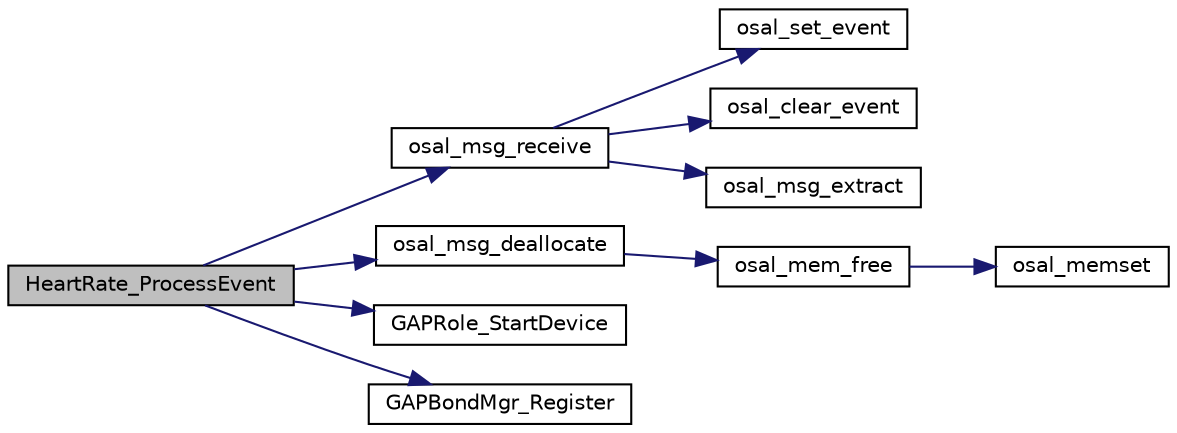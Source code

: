 digraph "HeartRate_ProcessEvent"
{
  edge [fontname="Helvetica",fontsize="10",labelfontname="Helvetica",labelfontsize="10"];
  node [fontname="Helvetica",fontsize="10",shape=record];
  rankdir="LR";
  Node1 [label="HeartRate_ProcessEvent",height=0.2,width=0.4,color="black", fillcolor="grey75", style="filled" fontcolor="black"];
  Node1 -> Node2 [color="midnightblue",fontsize="10",style="solid",fontname="Helvetica"];
  Node2 [label="osal_msg_receive",height=0.2,width=0.4,color="black", fillcolor="white", style="filled",URL="$_o_s_a_l_8c.html#a34936edcc99cd896c28aa0f0b3a91313"];
  Node2 -> Node3 [color="midnightblue",fontsize="10",style="solid",fontname="Helvetica"];
  Node3 [label="osal_set_event",height=0.2,width=0.4,color="black", fillcolor="white", style="filled",URL="$_o_s_a_l_8c.html#a67e62da8a1085ffe8f6a06c88736666a"];
  Node2 -> Node4 [color="midnightblue",fontsize="10",style="solid",fontname="Helvetica"];
  Node4 [label="osal_clear_event",height=0.2,width=0.4,color="black", fillcolor="white", style="filled",URL="$_o_s_a_l_8c.html#a5c6610c6d28ec216738ad85007becda7"];
  Node2 -> Node5 [color="midnightblue",fontsize="10",style="solid",fontname="Helvetica"];
  Node5 [label="osal_msg_extract",height=0.2,width=0.4,color="black", fillcolor="white", style="filled",URL="$_o_s_a_l_8c.html#a568bb70f04b8fba4a5e8764d56bca014"];
  Node1 -> Node6 [color="midnightblue",fontsize="10",style="solid",fontname="Helvetica"];
  Node6 [label="osal_msg_deallocate",height=0.2,width=0.4,color="black", fillcolor="white", style="filled",URL="$_o_s_a_l_8c.html#ae0cf82bd9ec6d0a064e3aba72478ccf1"];
  Node6 -> Node7 [color="midnightblue",fontsize="10",style="solid",fontname="Helvetica"];
  Node7 [label="osal_mem_free",height=0.2,width=0.4,color="black", fillcolor="white", style="filled",URL="$_o_s_a_l___memory_8c.html#a56201dc39c693c759d1ce0812b6b0eef"];
  Node7 -> Node8 [color="midnightblue",fontsize="10",style="solid",fontname="Helvetica"];
  Node8 [label="osal_memset",height=0.2,width=0.4,color="black", fillcolor="white", style="filled",URL="$_o_s_a_l_8c.html#a7a416b7daf0407f6a1b92b71fc12847e"];
  Node1 -> Node9 [color="midnightblue",fontsize="10",style="solid",fontname="Helvetica"];
  Node9 [label="GAPRole_StartDevice",height=0.2,width=0.4,color="black", fillcolor="white", style="filled",URL="$group___g_a_p_r_o_l_e_s___b_r_o_a_d_c_a_s_t_e_r___a_p_i.html#ga835a1ca8b91828b4092f471cd510724d",tooltip="Does the device initialization. Only call this function once. "];
  Node1 -> Node10 [color="midnightblue",fontsize="10",style="solid",fontname="Helvetica"];
  Node10 [label="GAPBondMgr_Register",height=0.2,width=0.4,color="black", fillcolor="white", style="filled",URL="$group___g_a_p_r_o_l_e_s___b_o_n_d_m_g_r___a_p_i.html#ga6f8ee9b4906eeb74ae8f10d511229eda",tooltip="Register callback functions with the bond manager. "];
}
